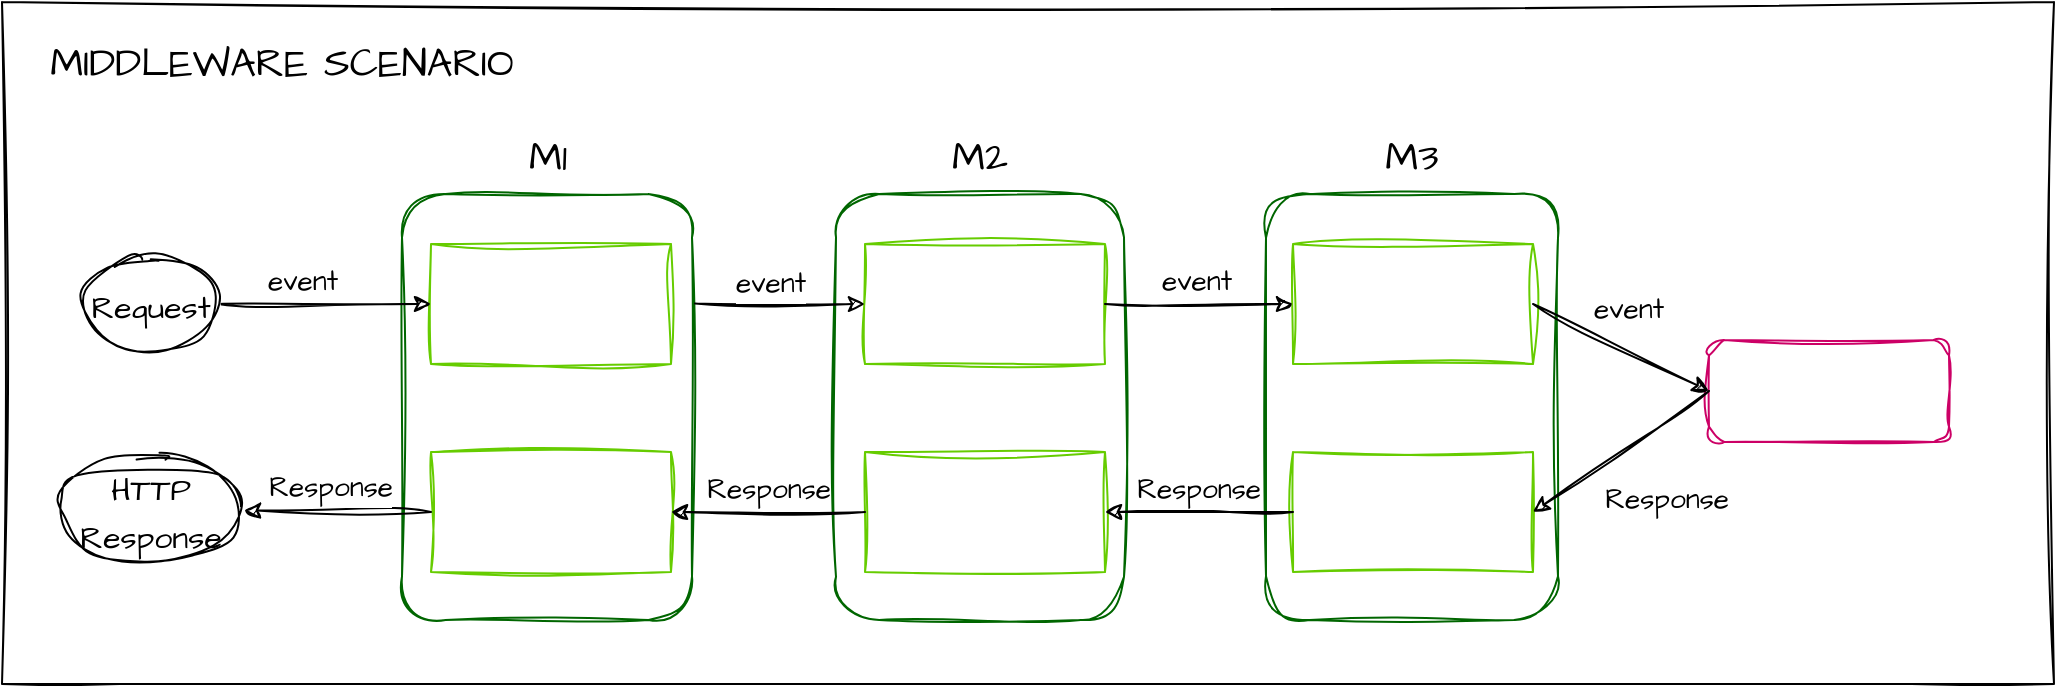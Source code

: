 <mxfile version="22.0.2" type="device">
  <diagram id="C5RBs43oDa-KdzZeNtuy" name="Page-1">
    <mxGraphModel dx="1908" dy="1454" grid="0" gridSize="10" guides="1" tooltips="1" connect="1" arrows="1" fold="1" page="1" pageScale="1" pageWidth="1169" pageHeight="827" background="none" math="0" shadow="0">
      <root>
        <mxCell id="WIyWlLk6GJQsqaUBKTNV-0" />
        <mxCell id="WIyWlLk6GJQsqaUBKTNV-1" parent="WIyWlLk6GJQsqaUBKTNV-0" />
        <mxCell id="NndLvORObzjh5Yxis3ud-40" value="" style="rounded=0;whiteSpace=wrap;html=1;sketch=1;hachureGap=4;jiggle=2;curveFitting=1;fontFamily=Architects Daughter;fontSource=https%3A%2F%2Ffonts.googleapis.com%2Fcss%3Ffamily%3DArchitects%2BDaughter;fontSize=20;" parent="WIyWlLk6GJQsqaUBKTNV-1" vertex="1">
          <mxGeometry x="3" y="3" width="1026" height="341" as="geometry" />
        </mxCell>
        <mxCell id="NndLvORObzjh5Yxis3ud-12" value="" style="rounded=1;whiteSpace=wrap;html=1;sketch=1;hachureGap=4;jiggle=2;curveFitting=1;fontFamily=Architects Daughter;fontSource=https%3A%2F%2Ffonts.googleapis.com%2Fcss%3Ffamily%3DArchitects%2BDaughter;fontSize=20;fillColor=none;fontColor=#ffffff;strokeColor=#006600;" parent="WIyWlLk6GJQsqaUBKTNV-1" vertex="1">
          <mxGeometry x="420" y="99" width="144" height="213" as="geometry" />
        </mxCell>
        <mxCell id="NndLvORObzjh5Yxis3ud-35" value="Handler" style="rounded=1;whiteSpace=wrap;html=1;sketch=1;hachureGap=4;jiggle=2;curveFitting=1;fontFamily=Architects Daughter;fontSource=https%3A%2F%2Ffonts.googleapis.com%2Fcss%3Ffamily%3DArchitects%2BDaughter;fontSize=20;fillColor=none;fontColor=#FFFFFF;strokeColor=#CC0066;" parent="WIyWlLk6GJQsqaUBKTNV-1" vertex="1">
          <mxGeometry x="856.5" y="172" width="120" height="51" as="geometry" />
        </mxCell>
        <mxCell id="NndLvORObzjh5Yxis3ud-14" value="&lt;font color=&quot;#ffffff&quot;&gt;runBefore()&lt;/font&gt;" style="rounded=0;whiteSpace=wrap;html=1;sketch=1;hachureGap=4;jiggle=2;curveFitting=1;fontFamily=Architects Daughter;fontSource=https%3A%2F%2Ffonts.googleapis.com%2Fcss%3Ffamily%3DArchitects%2BDaughter;fontSize=20;fillColor=none;fontColor=#000000;strokeColor=#66CC00;" parent="WIyWlLk6GJQsqaUBKTNV-1" vertex="1">
          <mxGeometry x="434.5" y="124" width="120" height="60" as="geometry" />
        </mxCell>
        <mxCell id="NndLvORObzjh5Yxis3ud-15" value="runAfter()" style="rounded=0;whiteSpace=wrap;html=1;sketch=1;hachureGap=4;jiggle=2;curveFitting=1;fontFamily=Architects Daughter;fontSource=https%3A%2F%2Ffonts.googleapis.com%2Fcss%3Ffamily%3DArchitects%2BDaughter;fontSize=20;fillColor=none;fontColor=#FFFFFF;strokeColor=#66CC00;" parent="WIyWlLk6GJQsqaUBKTNV-1" vertex="1">
          <mxGeometry x="434.5" y="228" width="120" height="60" as="geometry" />
        </mxCell>
        <mxCell id="NndLvORObzjh5Yxis3ud-13" value="M2" style="text;html=1;strokeColor=none;fillColor=none;align=center;verticalAlign=middle;whiteSpace=wrap;rounded=0;fontSize=20;fontFamily=Architects Daughter;" parent="WIyWlLk6GJQsqaUBKTNV-1" vertex="1">
          <mxGeometry x="432" y="65" width="120" height="30" as="geometry" />
        </mxCell>
        <mxCell id="NndLvORObzjh5Yxis3ud-41" value="MIDDLEWARE SCENARIO" style="text;html=1;strokeColor=none;fillColor=none;align=center;verticalAlign=middle;whiteSpace=wrap;rounded=0;fontSize=20;fontFamily=Architects Daughter;" parent="WIyWlLk6GJQsqaUBKTNV-1" vertex="1">
          <mxGeometry x="16" y="18" width="254" height="30" as="geometry" />
        </mxCell>
        <mxCell id="--shUhOUACFNP3oiHyCO-0" value="" style="rounded=1;whiteSpace=wrap;html=1;sketch=1;hachureGap=4;jiggle=2;curveFitting=1;fontFamily=Architects Daughter;fontSource=https%3A%2F%2Ffonts.googleapis.com%2Fcss%3Ffamily%3DArchitects%2BDaughter;fontSize=20;fillColor=none;fontColor=#ffffff;strokeColor=#006600;" vertex="1" parent="WIyWlLk6GJQsqaUBKTNV-1">
          <mxGeometry x="203" y="99" width="145" height="213" as="geometry" />
        </mxCell>
        <mxCell id="--shUhOUACFNP3oiHyCO-1" value="&lt;font color=&quot;#ffffff&quot;&gt;runBefore()&lt;/font&gt;" style="rounded=0;whiteSpace=wrap;html=1;sketch=1;hachureGap=4;jiggle=2;curveFitting=1;fontFamily=Architects Daughter;fontSource=https%3A%2F%2Ffonts.googleapis.com%2Fcss%3Ffamily%3DArchitects%2BDaughter;fontSize=20;fillColor=none;fontColor=#000000;strokeColor=#66CC00;" vertex="1" parent="WIyWlLk6GJQsqaUBKTNV-1">
          <mxGeometry x="217.5" y="124" width="120" height="60" as="geometry" />
        </mxCell>
        <mxCell id="--shUhOUACFNP3oiHyCO-2" value="runAfter()" style="rounded=0;whiteSpace=wrap;html=1;sketch=1;hachureGap=4;jiggle=2;curveFitting=1;fontFamily=Architects Daughter;fontSource=https%3A%2F%2Ffonts.googleapis.com%2Fcss%3Ffamily%3DArchitects%2BDaughter;fontSize=20;fillColor=none;fontColor=#FFFFFF;strokeColor=#66CC00;" vertex="1" parent="WIyWlLk6GJQsqaUBKTNV-1">
          <mxGeometry x="217.5" y="228" width="120" height="60" as="geometry" />
        </mxCell>
        <mxCell id="--shUhOUACFNP3oiHyCO-3" value="M1" style="text;html=1;strokeColor=none;fillColor=none;align=center;verticalAlign=middle;whiteSpace=wrap;rounded=0;fontSize=20;fontFamily=Architects Daughter;" vertex="1" parent="WIyWlLk6GJQsqaUBKTNV-1">
          <mxGeometry x="215.5" y="65" width="120" height="30" as="geometry" />
        </mxCell>
        <mxCell id="--shUhOUACFNP3oiHyCO-4" value="" style="rounded=1;whiteSpace=wrap;html=1;sketch=1;hachureGap=4;jiggle=2;curveFitting=1;fontFamily=Architects Daughter;fontSource=https%3A%2F%2Ffonts.googleapis.com%2Fcss%3Ffamily%3DArchitects%2BDaughter;fontSize=20;fillColor=none;fontColor=#ffffff;strokeColor=#006600;" vertex="1" parent="WIyWlLk6GJQsqaUBKTNV-1">
          <mxGeometry x="635" y="99" width="146" height="213" as="geometry" />
        </mxCell>
        <mxCell id="--shUhOUACFNP3oiHyCO-5" value="&lt;font color=&quot;#ffffff&quot;&gt;runBefore()&lt;/font&gt;" style="rounded=0;whiteSpace=wrap;html=1;sketch=1;hachureGap=4;jiggle=2;curveFitting=1;fontFamily=Architects Daughter;fontSource=https%3A%2F%2Ffonts.googleapis.com%2Fcss%3Ffamily%3DArchitects%2BDaughter;fontSize=20;fillColor=none;fontColor=#000000;strokeColor=#66CC00;" vertex="1" parent="WIyWlLk6GJQsqaUBKTNV-1">
          <mxGeometry x="648.5" y="124" width="120" height="60" as="geometry" />
        </mxCell>
        <mxCell id="--shUhOUACFNP3oiHyCO-6" value="runAfter()" style="rounded=0;whiteSpace=wrap;html=1;sketch=1;hachureGap=4;jiggle=2;curveFitting=1;fontFamily=Architects Daughter;fontSource=https%3A%2F%2Ffonts.googleapis.com%2Fcss%3Ffamily%3DArchitects%2BDaughter;fontSize=20;fillColor=none;fontColor=#FFFFFF;strokeColor=#66CC00;" vertex="1" parent="WIyWlLk6GJQsqaUBKTNV-1">
          <mxGeometry x="648.5" y="228" width="120" height="60" as="geometry" />
        </mxCell>
        <mxCell id="--shUhOUACFNP3oiHyCO-7" value="M3" style="text;html=1;strokeColor=none;fillColor=none;align=center;verticalAlign=middle;whiteSpace=wrap;rounded=0;fontSize=20;fontFamily=Architects Daughter;" vertex="1" parent="WIyWlLk6GJQsqaUBKTNV-1">
          <mxGeometry x="648" y="65" width="120" height="30" as="geometry" />
        </mxCell>
        <mxCell id="--shUhOUACFNP3oiHyCO-15" value="" style="endArrow=classic;html=1;rounded=0;sketch=1;hachureGap=4;jiggle=2;curveFitting=1;fontFamily=Architects Daughter;fontSource=https%3A%2F%2Ffonts.googleapis.com%2Fcss%3Ffamily%3DArchitects%2BDaughter;fontSize=16;entryX=0;entryY=0.5;entryDx=0;entryDy=0;exitX=1;exitY=0.5;exitDx=0;exitDy=0;" edge="1" parent="WIyWlLk6GJQsqaUBKTNV-1" source="--shUhOUACFNP3oiHyCO-17" target="--shUhOUACFNP3oiHyCO-1">
          <mxGeometry width="50" height="50" relative="1" as="geometry">
            <mxPoint x="117" y="151" as="sourcePoint" />
            <mxPoint x="230" y="154" as="targetPoint" />
          </mxGeometry>
        </mxCell>
        <mxCell id="--shUhOUACFNP3oiHyCO-16" value="&lt;font style=&quot;font-size: 14px;&quot;&gt;event&lt;/font&gt;" style="edgeLabel;html=1;align=center;verticalAlign=middle;resizable=0;points=[];fontSize=20;fontFamily=Architects Daughter;" vertex="1" connectable="0" parent="--shUhOUACFNP3oiHyCO-15">
          <mxGeometry x="-0.543" y="-2" relative="1" as="geometry">
            <mxPoint x="17" y="-16" as="offset" />
          </mxGeometry>
        </mxCell>
        <mxCell id="--shUhOUACFNP3oiHyCO-17" value="&lt;font style=&quot;font-size: 16px;&quot;&gt;Request&lt;/font&gt;" style="ellipse;whiteSpace=wrap;html=1;sketch=1;hachureGap=4;jiggle=2;curveFitting=1;fontFamily=Architects Daughter;fontSource=https%3A%2F%2Ffonts.googleapis.com%2Fcss%3Ffamily%3DArchitects%2BDaughter;fontSize=20;" vertex="1" parent="WIyWlLk6GJQsqaUBKTNV-1">
          <mxGeometry x="44" y="129.5" width="67" height="49" as="geometry" />
        </mxCell>
        <mxCell id="--shUhOUACFNP3oiHyCO-18" value="" style="endArrow=classic;html=1;rounded=0;sketch=1;hachureGap=4;jiggle=2;curveFitting=1;fontFamily=Architects Daughter;fontSource=https%3A%2F%2Ffonts.googleapis.com%2Fcss%3Ffamily%3DArchitects%2BDaughter;fontSize=16;entryX=0;entryY=0.5;entryDx=0;entryDy=0;exitX=1;exitY=0.5;exitDx=0;exitDy=0;" edge="1" parent="WIyWlLk6GJQsqaUBKTNV-1" source="NndLvORObzjh5Yxis3ud-14" target="--shUhOUACFNP3oiHyCO-5">
          <mxGeometry width="50" height="50" relative="1" as="geometry">
            <mxPoint x="570.0" y="153.41" as="sourcePoint" />
            <mxPoint x="661" y="153.41" as="targetPoint" />
          </mxGeometry>
        </mxCell>
        <mxCell id="--shUhOUACFNP3oiHyCO-19" value="&lt;font style=&quot;font-size: 14px;&quot;&gt;event&lt;/font&gt;" style="edgeLabel;html=1;align=center;verticalAlign=middle;resizable=0;points=[];fontSize=20;fontFamily=Architects Daughter;" vertex="1" connectable="0" parent="--shUhOUACFNP3oiHyCO-18">
          <mxGeometry x="-0.543" y="-2" relative="1" as="geometry">
            <mxPoint x="24" y="-16" as="offset" />
          </mxGeometry>
        </mxCell>
        <mxCell id="--shUhOUACFNP3oiHyCO-20" value="" style="endArrow=classic;html=1;rounded=0;sketch=1;hachureGap=4;jiggle=2;curveFitting=1;fontFamily=Architects Daughter;fontSource=https%3A%2F%2Ffonts.googleapis.com%2Fcss%3Ffamily%3DArchitects%2BDaughter;fontSize=16;entryX=0;entryY=0.5;entryDx=0;entryDy=0;exitX=1;exitY=0.5;exitDx=0;exitDy=0;" edge="1" parent="WIyWlLk6GJQsqaUBKTNV-1" source="--shUhOUACFNP3oiHyCO-5" target="NndLvORObzjh5Yxis3ud-35">
          <mxGeometry width="50" height="50" relative="1" as="geometry">
            <mxPoint x="768.5" y="174" as="sourcePoint" />
            <mxPoint x="856.5" y="174" as="targetPoint" />
          </mxGeometry>
        </mxCell>
        <mxCell id="--shUhOUACFNP3oiHyCO-21" value="&lt;font style=&quot;font-size: 14px;&quot;&gt;event&lt;/font&gt;" style="edgeLabel;html=1;align=center;verticalAlign=middle;resizable=0;points=[];fontSize=20;fontFamily=Architects Daughter;" vertex="1" connectable="0" parent="--shUhOUACFNP3oiHyCO-20">
          <mxGeometry x="-0.543" y="-2" relative="1" as="geometry">
            <mxPoint x="28" y="-12" as="offset" />
          </mxGeometry>
        </mxCell>
        <mxCell id="--shUhOUACFNP3oiHyCO-24" value="" style="endArrow=classic;html=1;rounded=0;sketch=1;hachureGap=4;jiggle=2;curveFitting=1;fontFamily=Architects Daughter;fontSource=https%3A%2F%2Ffonts.googleapis.com%2Fcss%3Ffamily%3DArchitects%2BDaughter;fontSize=16;exitX=0;exitY=0.5;exitDx=0;exitDy=0;entryX=1;entryY=0.5;entryDx=0;entryDy=0;" edge="1" parent="WIyWlLk6GJQsqaUBKTNV-1" source="NndLvORObzjh5Yxis3ud-15" target="--shUhOUACFNP3oiHyCO-2">
          <mxGeometry width="50" height="50" relative="1" as="geometry">
            <mxPoint x="440.5" y="257.77" as="sourcePoint" />
            <mxPoint x="352.5" y="257.77" as="targetPoint" />
          </mxGeometry>
        </mxCell>
        <mxCell id="--shUhOUACFNP3oiHyCO-25" value="&lt;font style=&quot;font-size: 14px;&quot;&gt;Response&lt;/font&gt;" style="edgeLabel;html=1;align=center;verticalAlign=middle;resizable=0;points=[];fontSize=20;fontFamily=Architects Daughter;" vertex="1" connectable="0" parent="--shUhOUACFNP3oiHyCO-24">
          <mxGeometry x="-0.216" y="-1" relative="1" as="geometry">
            <mxPoint x="-11" y="-13" as="offset" />
          </mxGeometry>
        </mxCell>
        <mxCell id="--shUhOUACFNP3oiHyCO-26" value="" style="endArrow=classic;html=1;rounded=0;sketch=1;hachureGap=4;jiggle=2;curveFitting=1;fontFamily=Architects Daughter;fontSource=https%3A%2F%2Ffonts.googleapis.com%2Fcss%3Ffamily%3DArchitects%2BDaughter;fontSize=16;entryX=0;entryY=0.5;entryDx=0;entryDy=0;exitX=1;exitY=0.5;exitDx=0;exitDy=0;" edge="1" parent="WIyWlLk6GJQsqaUBKTNV-1" target="NndLvORObzjh5Yxis3ud-14">
          <mxGeometry width="50" height="50" relative="1" as="geometry">
            <mxPoint x="349.5" y="153.77" as="sourcePoint" />
            <mxPoint x="437.5" y="153.77" as="targetPoint" />
          </mxGeometry>
        </mxCell>
        <mxCell id="--shUhOUACFNP3oiHyCO-27" value="&lt;font style=&quot;font-size: 14px;&quot;&gt;event&lt;/font&gt;" style="edgeLabel;html=1;align=center;verticalAlign=middle;resizable=0;points=[];fontSize=20;fontFamily=Architects Daughter;" vertex="1" connectable="0" parent="--shUhOUACFNP3oiHyCO-26">
          <mxGeometry x="-0.543" y="-2" relative="1" as="geometry">
            <mxPoint x="18" y="-15" as="offset" />
          </mxGeometry>
        </mxCell>
        <mxCell id="--shUhOUACFNP3oiHyCO-28" value="" style="endArrow=classic;html=1;rounded=0;sketch=1;hachureGap=4;jiggle=2;curveFitting=1;fontFamily=Architects Daughter;fontSource=https%3A%2F%2Ffonts.googleapis.com%2Fcss%3Ffamily%3DArchitects%2BDaughter;fontSize=16;exitX=0;exitY=0.5;exitDx=0;exitDy=0;entryX=1;entryY=0.5;entryDx=0;entryDy=0;" edge="1" parent="WIyWlLk6GJQsqaUBKTNV-1" source="--shUhOUACFNP3oiHyCO-6" target="NndLvORObzjh5Yxis3ud-15">
          <mxGeometry width="50" height="50" relative="1" as="geometry">
            <mxPoint x="654" y="257.77" as="sourcePoint" />
            <mxPoint x="563" y="257.77" as="targetPoint" />
          </mxGeometry>
        </mxCell>
        <mxCell id="--shUhOUACFNP3oiHyCO-29" value="&lt;font style=&quot;font-size: 14px;&quot;&gt;Response&lt;/font&gt;" style="edgeLabel;html=1;align=center;verticalAlign=middle;resizable=0;points=[];fontSize=20;fontFamily=Architects Daughter;" vertex="1" connectable="0" parent="--shUhOUACFNP3oiHyCO-28">
          <mxGeometry x="-0.216" y="-1" relative="1" as="geometry">
            <mxPoint x="-11" y="-13" as="offset" />
          </mxGeometry>
        </mxCell>
        <mxCell id="--shUhOUACFNP3oiHyCO-30" value="" style="endArrow=classic;html=1;rounded=0;sketch=1;hachureGap=4;jiggle=2;curveFitting=1;fontFamily=Architects Daughter;fontSource=https%3A%2F%2Ffonts.googleapis.com%2Fcss%3Ffamily%3DArchitects%2BDaughter;fontSize=16;exitX=0;exitY=0.5;exitDx=0;exitDy=0;entryX=1;entryY=0.5;entryDx=0;entryDy=0;" edge="1" parent="WIyWlLk6GJQsqaUBKTNV-1" source="NndLvORObzjh5Yxis3ud-35" target="--shUhOUACFNP3oiHyCO-6">
          <mxGeometry width="50" height="50" relative="1" as="geometry">
            <mxPoint x="659" y="268" as="sourcePoint" />
            <mxPoint x="571" y="268" as="targetPoint" />
          </mxGeometry>
        </mxCell>
        <mxCell id="--shUhOUACFNP3oiHyCO-31" value="&lt;font style=&quot;font-size: 14px;&quot;&gt;Response&lt;/font&gt;" style="edgeLabel;html=1;align=center;verticalAlign=middle;resizable=0;points=[];fontSize=20;fontFamily=Architects Daughter;" vertex="1" connectable="0" parent="--shUhOUACFNP3oiHyCO-30">
          <mxGeometry x="-0.216" y="-1" relative="1" as="geometry">
            <mxPoint x="13" y="28" as="offset" />
          </mxGeometry>
        </mxCell>
        <mxCell id="--shUhOUACFNP3oiHyCO-32" value="&lt;font style=&quot;font-size: 16px;&quot;&gt;HTTP Response&lt;/font&gt;" style="ellipse;whiteSpace=wrap;html=1;sketch=1;hachureGap=4;jiggle=2;curveFitting=1;fontFamily=Architects Daughter;fontSource=https%3A%2F%2Ffonts.googleapis.com%2Fcss%3Ffamily%3DArchitects%2BDaughter;fontSize=20;" vertex="1" parent="WIyWlLk6GJQsqaUBKTNV-1">
          <mxGeometry x="31" y="230.5" width="93" height="53.5" as="geometry" />
        </mxCell>
        <mxCell id="--shUhOUACFNP3oiHyCO-33" value="" style="endArrow=classic;html=1;rounded=0;sketch=1;hachureGap=4;jiggle=2;curveFitting=1;fontFamily=Architects Daughter;fontSource=https%3A%2F%2Ffonts.googleapis.com%2Fcss%3Ffamily%3DArchitects%2BDaughter;fontSize=16;exitX=0;exitY=0.5;exitDx=0;exitDy=0;entryX=1;entryY=0.5;entryDx=0;entryDy=0;" edge="1" parent="WIyWlLk6GJQsqaUBKTNV-1" source="--shUhOUACFNP3oiHyCO-2" target="--shUhOUACFNP3oiHyCO-32">
          <mxGeometry width="50" height="50" relative="1" as="geometry">
            <mxPoint x="230" y="262" as="sourcePoint" />
            <mxPoint x="133" y="262" as="targetPoint" />
          </mxGeometry>
        </mxCell>
        <mxCell id="--shUhOUACFNP3oiHyCO-34" value="&lt;font style=&quot;font-size: 14px;&quot;&gt;Response&lt;/font&gt;" style="edgeLabel;html=1;align=center;verticalAlign=middle;resizable=0;points=[];fontSize=20;fontFamily=Architects Daughter;" vertex="1" connectable="0" parent="--shUhOUACFNP3oiHyCO-33">
          <mxGeometry x="-0.216" y="-1" relative="1" as="geometry">
            <mxPoint x="-14" y="-14" as="offset" />
          </mxGeometry>
        </mxCell>
      </root>
    </mxGraphModel>
  </diagram>
</mxfile>

